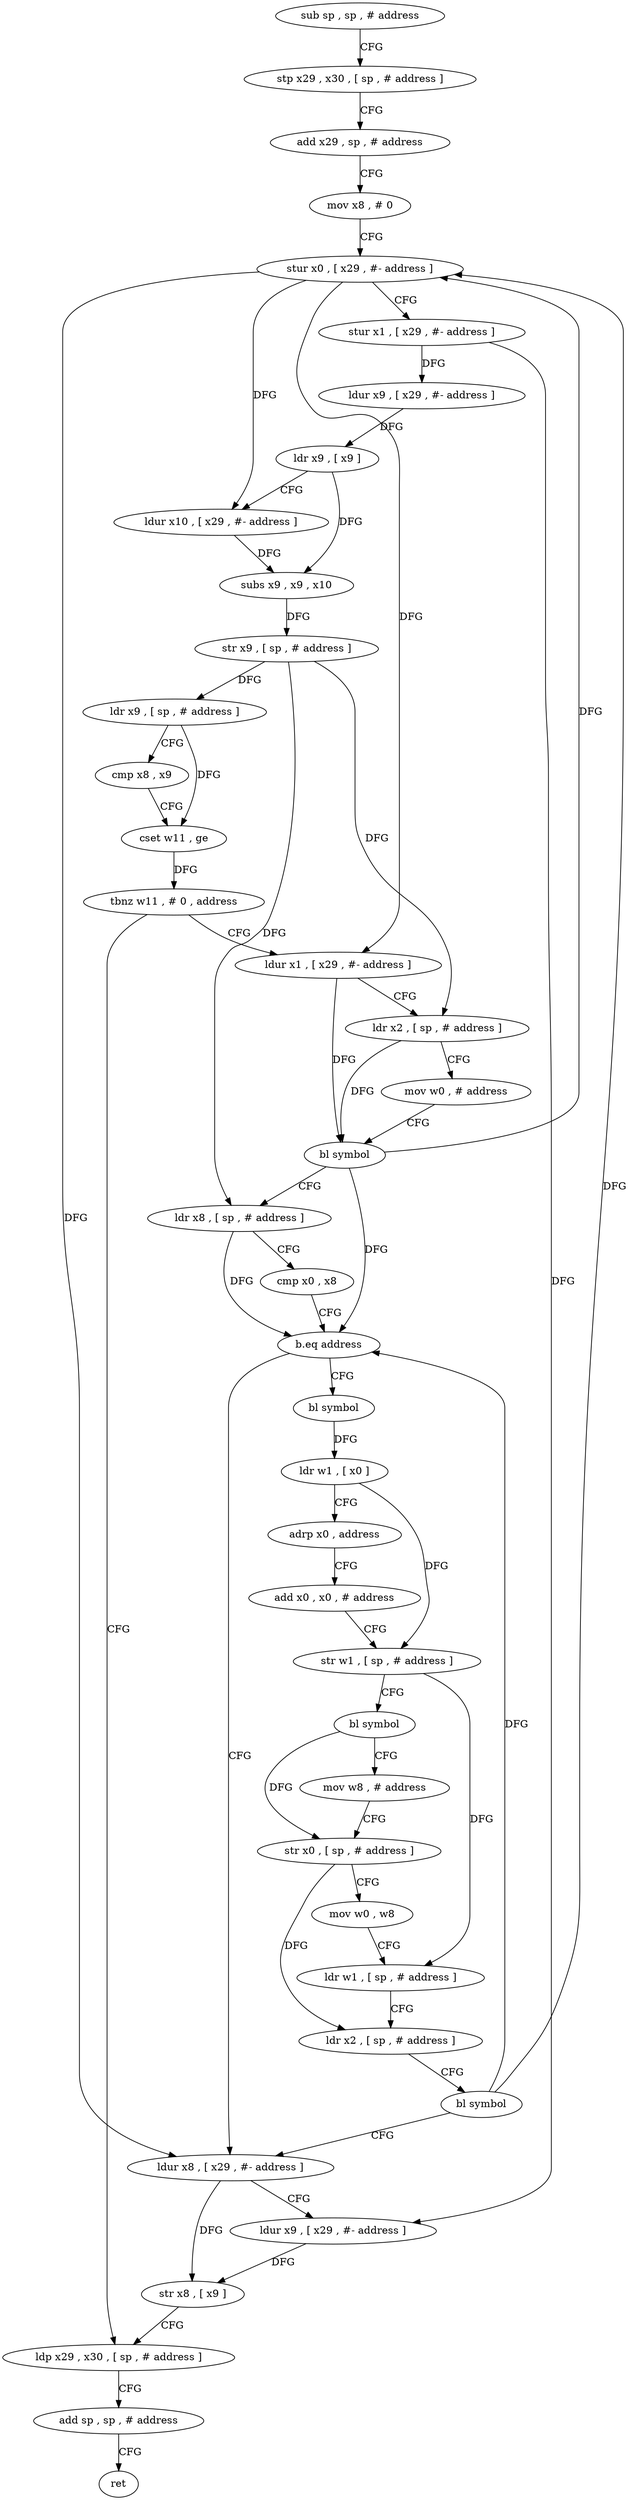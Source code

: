 digraph "func" {
"4210836" [label = "sub sp , sp , # address" ]
"4210840" [label = "stp x29 , x30 , [ sp , # address ]" ]
"4210844" [label = "add x29 , sp , # address" ]
"4210848" [label = "mov x8 , # 0" ]
"4210852" [label = "stur x0 , [ x29 , #- address ]" ]
"4210856" [label = "stur x1 , [ x29 , #- address ]" ]
"4210860" [label = "ldur x9 , [ x29 , #- address ]" ]
"4210864" [label = "ldr x9 , [ x9 ]" ]
"4210868" [label = "ldur x10 , [ x29 , #- address ]" ]
"4210872" [label = "subs x9 , x9 , x10" ]
"4210876" [label = "str x9 , [ sp , # address ]" ]
"4210880" [label = "ldr x9 , [ sp , # address ]" ]
"4210884" [label = "cmp x8 , x9" ]
"4210888" [label = "cset w11 , ge" ]
"4210892" [label = "tbnz w11 , # 0 , address" ]
"4210984" [label = "ldp x29 , x30 , [ sp , # address ]" ]
"4210896" [label = "ldur x1 , [ x29 , #- address ]" ]
"4210988" [label = "add sp , sp , # address" ]
"4210992" [label = "ret" ]
"4210900" [label = "ldr x2 , [ sp , # address ]" ]
"4210904" [label = "mov w0 , # address" ]
"4210908" [label = "bl symbol" ]
"4210912" [label = "ldr x8 , [ sp , # address ]" ]
"4210916" [label = "cmp x0 , x8" ]
"4210920" [label = "b.eq address" ]
"4210972" [label = "ldur x8 , [ x29 , #- address ]" ]
"4210924" [label = "bl symbol" ]
"4210976" [label = "ldur x9 , [ x29 , #- address ]" ]
"4210980" [label = "str x8 , [ x9 ]" ]
"4210928" [label = "ldr w1 , [ x0 ]" ]
"4210932" [label = "adrp x0 , address" ]
"4210936" [label = "add x0 , x0 , # address" ]
"4210940" [label = "str w1 , [ sp , # address ]" ]
"4210944" [label = "bl symbol" ]
"4210948" [label = "mov w8 , # address" ]
"4210952" [label = "str x0 , [ sp , # address ]" ]
"4210956" [label = "mov w0 , w8" ]
"4210960" [label = "ldr w1 , [ sp , # address ]" ]
"4210964" [label = "ldr x2 , [ sp , # address ]" ]
"4210968" [label = "bl symbol" ]
"4210836" -> "4210840" [ label = "CFG" ]
"4210840" -> "4210844" [ label = "CFG" ]
"4210844" -> "4210848" [ label = "CFG" ]
"4210848" -> "4210852" [ label = "CFG" ]
"4210852" -> "4210856" [ label = "CFG" ]
"4210852" -> "4210868" [ label = "DFG" ]
"4210852" -> "4210896" [ label = "DFG" ]
"4210852" -> "4210972" [ label = "DFG" ]
"4210856" -> "4210860" [ label = "DFG" ]
"4210856" -> "4210976" [ label = "DFG" ]
"4210860" -> "4210864" [ label = "DFG" ]
"4210864" -> "4210868" [ label = "CFG" ]
"4210864" -> "4210872" [ label = "DFG" ]
"4210868" -> "4210872" [ label = "DFG" ]
"4210872" -> "4210876" [ label = "DFG" ]
"4210876" -> "4210880" [ label = "DFG" ]
"4210876" -> "4210900" [ label = "DFG" ]
"4210876" -> "4210912" [ label = "DFG" ]
"4210880" -> "4210884" [ label = "CFG" ]
"4210880" -> "4210888" [ label = "DFG" ]
"4210884" -> "4210888" [ label = "CFG" ]
"4210888" -> "4210892" [ label = "DFG" ]
"4210892" -> "4210984" [ label = "CFG" ]
"4210892" -> "4210896" [ label = "CFG" ]
"4210984" -> "4210988" [ label = "CFG" ]
"4210896" -> "4210900" [ label = "CFG" ]
"4210896" -> "4210908" [ label = "DFG" ]
"4210988" -> "4210992" [ label = "CFG" ]
"4210900" -> "4210904" [ label = "CFG" ]
"4210900" -> "4210908" [ label = "DFG" ]
"4210904" -> "4210908" [ label = "CFG" ]
"4210908" -> "4210912" [ label = "CFG" ]
"4210908" -> "4210852" [ label = "DFG" ]
"4210908" -> "4210920" [ label = "DFG" ]
"4210912" -> "4210916" [ label = "CFG" ]
"4210912" -> "4210920" [ label = "DFG" ]
"4210916" -> "4210920" [ label = "CFG" ]
"4210920" -> "4210972" [ label = "CFG" ]
"4210920" -> "4210924" [ label = "CFG" ]
"4210972" -> "4210976" [ label = "CFG" ]
"4210972" -> "4210980" [ label = "DFG" ]
"4210924" -> "4210928" [ label = "DFG" ]
"4210976" -> "4210980" [ label = "DFG" ]
"4210980" -> "4210984" [ label = "CFG" ]
"4210928" -> "4210932" [ label = "CFG" ]
"4210928" -> "4210940" [ label = "DFG" ]
"4210932" -> "4210936" [ label = "CFG" ]
"4210936" -> "4210940" [ label = "CFG" ]
"4210940" -> "4210944" [ label = "CFG" ]
"4210940" -> "4210960" [ label = "DFG" ]
"4210944" -> "4210948" [ label = "CFG" ]
"4210944" -> "4210952" [ label = "DFG" ]
"4210948" -> "4210952" [ label = "CFG" ]
"4210952" -> "4210956" [ label = "CFG" ]
"4210952" -> "4210964" [ label = "DFG" ]
"4210956" -> "4210960" [ label = "CFG" ]
"4210960" -> "4210964" [ label = "CFG" ]
"4210964" -> "4210968" [ label = "CFG" ]
"4210968" -> "4210972" [ label = "CFG" ]
"4210968" -> "4210852" [ label = "DFG" ]
"4210968" -> "4210920" [ label = "DFG" ]
}
